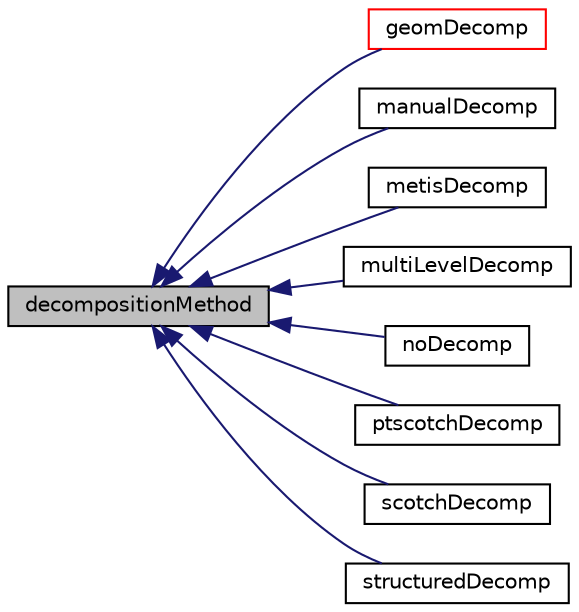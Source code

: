 digraph "decompositionMethod"
{
  bgcolor="transparent";
  edge [fontname="Helvetica",fontsize="10",labelfontname="Helvetica",labelfontsize="10"];
  node [fontname="Helvetica",fontsize="10",shape=record];
  rankdir="LR";
  Node1 [label="decompositionMethod",height=0.2,width=0.4,color="black", fillcolor="grey75", style="filled", fontcolor="black"];
  Node1 -> Node2 [dir="back",color="midnightblue",fontsize="10",style="solid",fontname="Helvetica"];
  Node2 [label="geomDecomp",height=0.2,width=0.4,color="red",URL="$a00931.html",tooltip="Geometrical domain decomposition. "];
  Node1 -> Node3 [dir="back",color="midnightblue",fontsize="10",style="solid",fontname="Helvetica"];
  Node3 [label="manualDecomp",height=0.2,width=0.4,color="black",URL="$a01425.html",tooltip="Decomposition given a cell-to-processor association in a file. "];
  Node1 -> Node4 [dir="back",color="midnightblue",fontsize="10",style="solid",fontname="Helvetica"];
  Node4 [label="metisDecomp",height=0.2,width=0.4,color="black",URL="$a01515.html",tooltip="Metis domain decomposition. "];
  Node1 -> Node5 [dir="back",color="midnightblue",fontsize="10",style="solid",fontname="Helvetica"];
  Node5 [label="multiLevelDecomp",height=0.2,width=0.4,color="black",URL="$a01579.html",tooltip="Decomposition given using consecutive application of decomposers. "];
  Node1 -> Node6 [dir="back",color="midnightblue",fontsize="10",style="solid",fontname="Helvetica"];
  Node6 [label="noDecomp",height=0.2,width=0.4,color="black",URL="$a01635.html",tooltip="Dummy decomposition method. "];
  Node1 -> Node7 [dir="back",color="midnightblue",fontsize="10",style="solid",fontname="Helvetica"];
  Node7 [label="ptscotchDecomp",height=0.2,width=0.4,color="black",URL="$a02074.html",tooltip="PTScotch domain decomposition. For the main details about how to define the strategies, see scotchDecomp. "];
  Node1 -> Node8 [dir="back",color="midnightblue",fontsize="10",style="solid",fontname="Helvetica"];
  Node8 [label="scotchDecomp",height=0.2,width=0.4,color="black",URL="$a02313.html",tooltip="Scotch domain decomposition. When run in parallel will collect the whole graph on to the master..."];
  Node1 -> Node9 [dir="back",color="midnightblue",fontsize="10",style="solid",fontname="Helvetica"];
  Node9 [label="structuredDecomp",height=0.2,width=0.4,color="black",URL="$a02529.html",tooltip="Decomposition by walking out decomposition of patch cells mesh. "];
}

